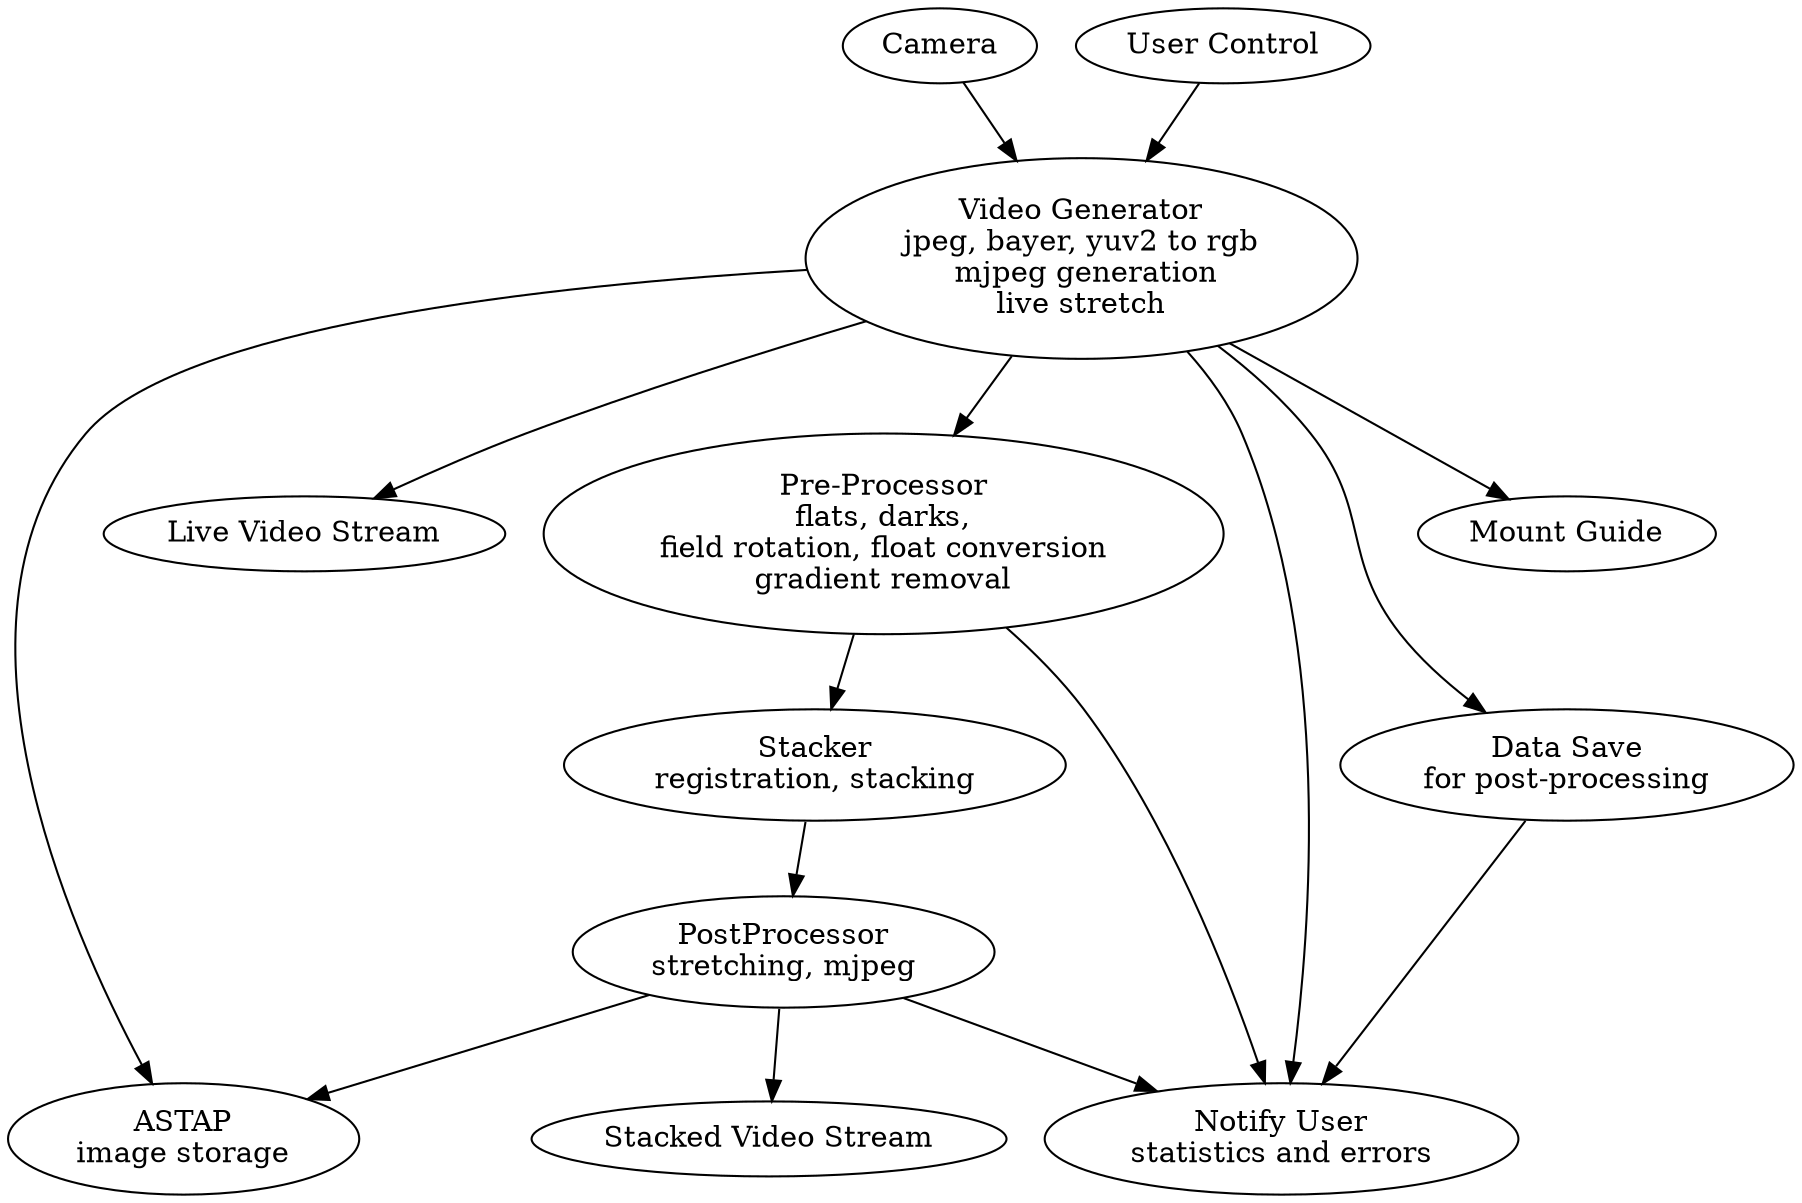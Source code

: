 digraph {
    Camera -> "Video Generator"
    "User Control" -> "Video Generator"
    "Video Generator" -> {
            "Data Save"
            "Live Video Stream"
            "Plate Solver"
            "PreProcessor",
            "Stats and Errors",
            "Dither"
    }
    "PreProcessor" -> {
        "Stacker"
        "Stats and Errors"
    }
    "Stacker" -> "PostProcessor"
    "PostProcessor" -> {
        "Stacked Video Stream"
        "Stats and Errors"
        "Plate Solver"
    }
    "Data Save" -> "Stats and Errors"
    "Video Generator" [ label = "Video Generator\njpeg, bayer, yuv2 to rgb\n mjpeg generation\nlive stretch" ]
    "Data Save" [label="Data Save\nfor post-processing"]
    "Stats and Errors"  [label="Notify User\nstatistics and errors"]
    "PreProcessor" [label="Pre-Processor\nflats, darks,\nfield rotation, float conversion\ngradient removal"]
    "Stacker" [label="Stacker\nregistration, stacking"]
    "PostProcessor" [label="PostProcessor\nstretching, mjpeg"]
    "Plate Solver" [label="ASTAP\nimage storage"]
    "Dither" [label="Mount Guide"]
}
